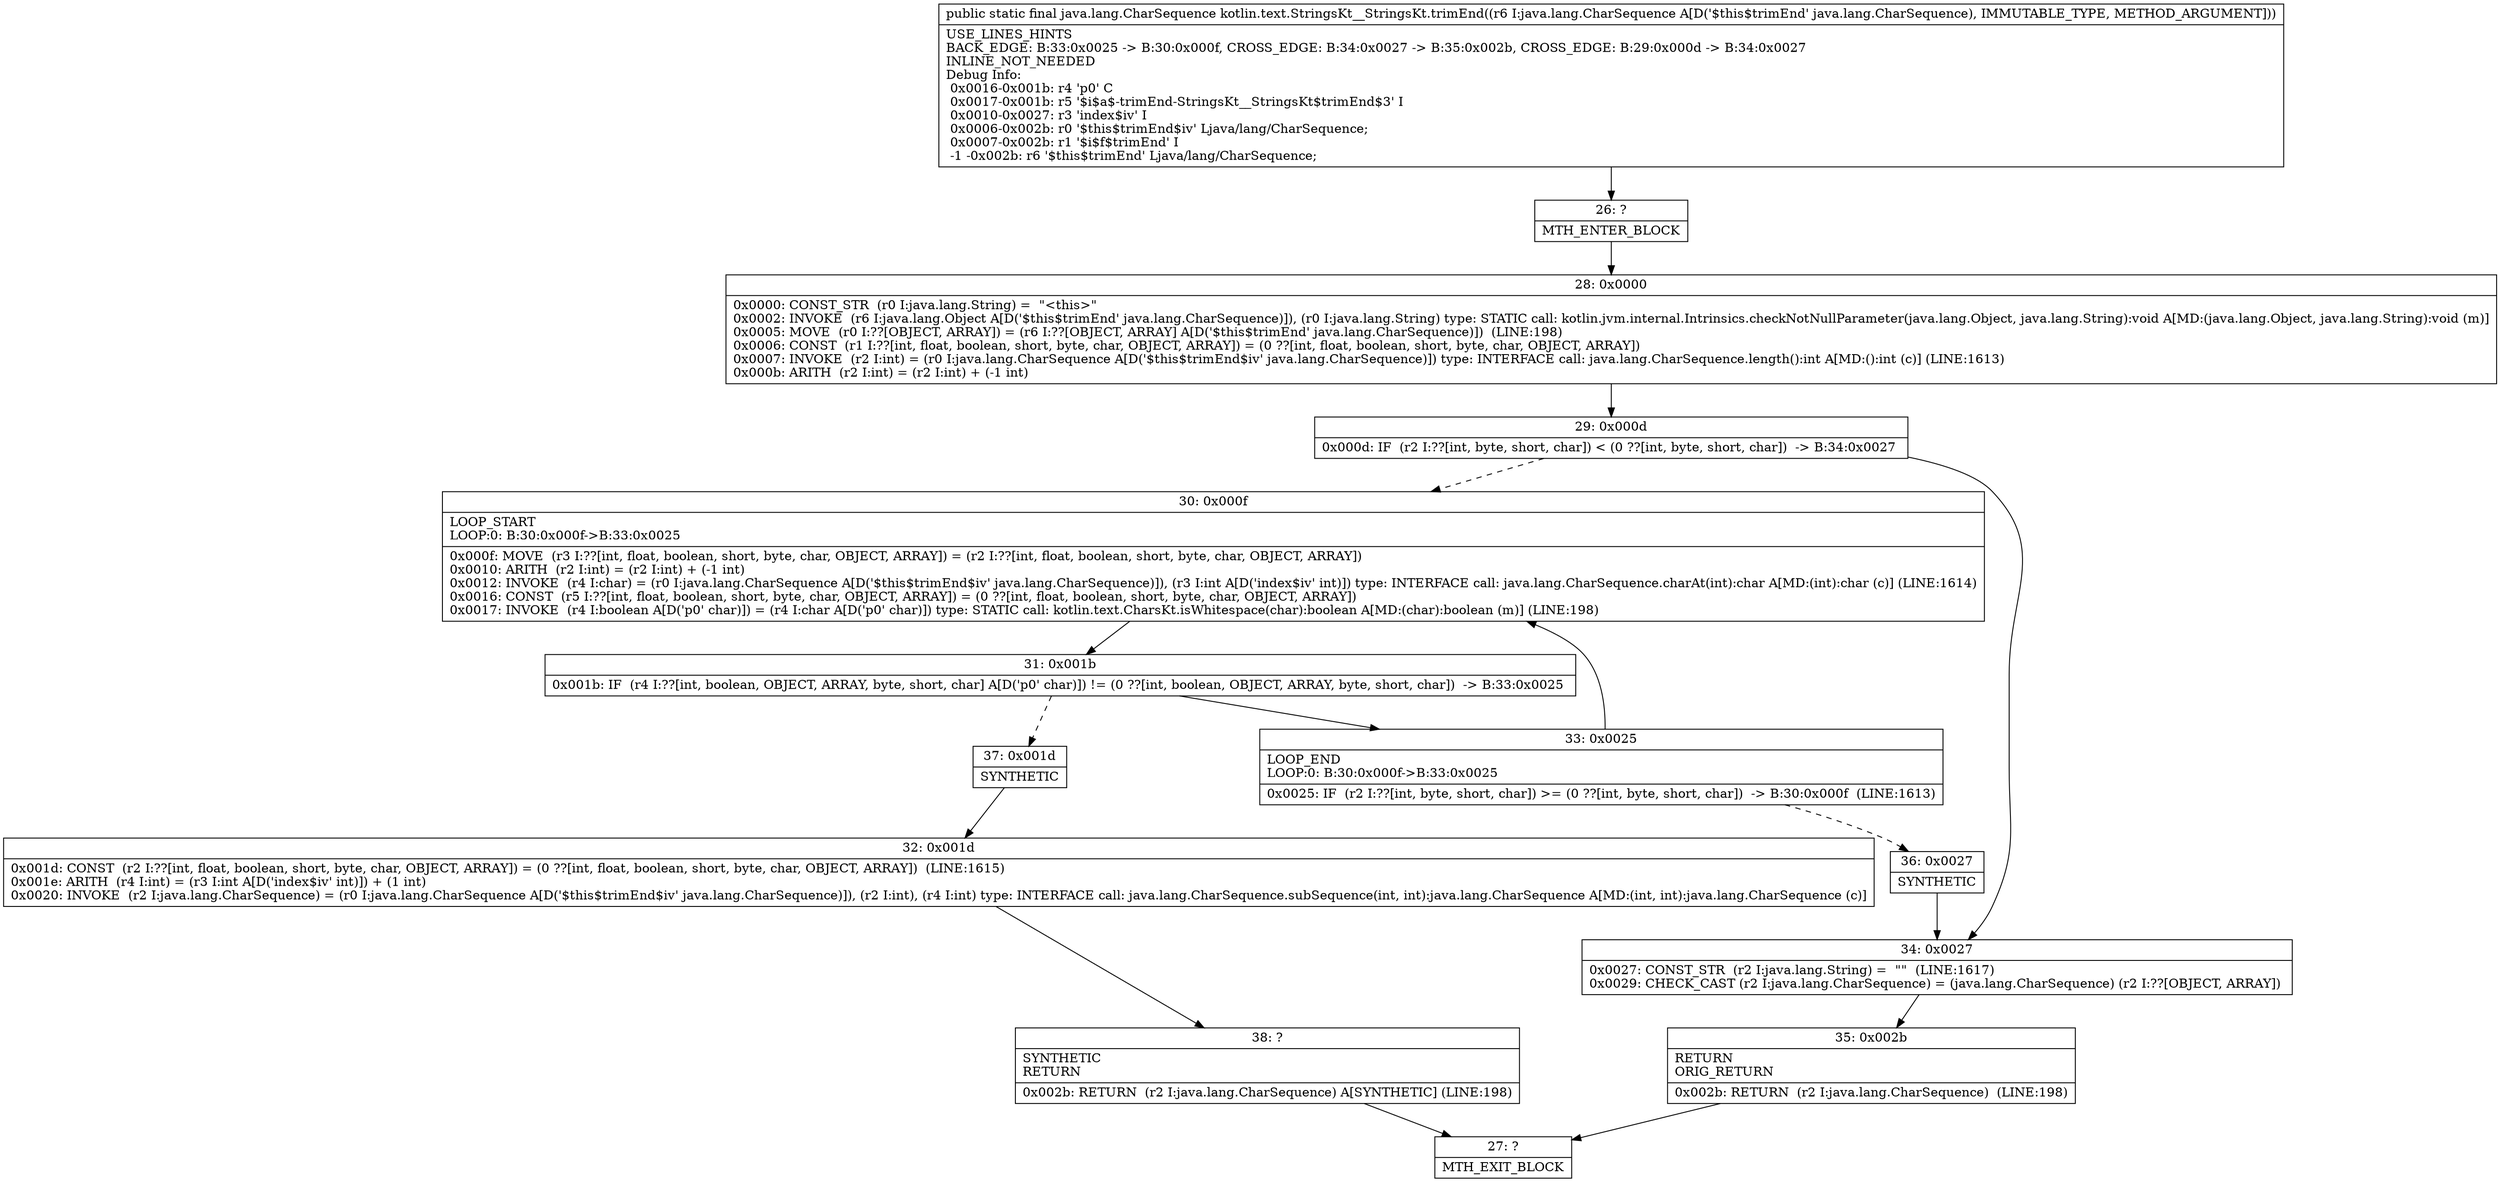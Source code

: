digraph "CFG forkotlin.text.StringsKt__StringsKt.trimEnd(Ljava\/lang\/CharSequence;)Ljava\/lang\/CharSequence;" {
Node_26 [shape=record,label="{26\:\ ?|MTH_ENTER_BLOCK\l}"];
Node_28 [shape=record,label="{28\:\ 0x0000|0x0000: CONST_STR  (r0 I:java.lang.String) =  \"\<this\>\" \l0x0002: INVOKE  (r6 I:java.lang.Object A[D('$this$trimEnd' java.lang.CharSequence)]), (r0 I:java.lang.String) type: STATIC call: kotlin.jvm.internal.Intrinsics.checkNotNullParameter(java.lang.Object, java.lang.String):void A[MD:(java.lang.Object, java.lang.String):void (m)]\l0x0005: MOVE  (r0 I:??[OBJECT, ARRAY]) = (r6 I:??[OBJECT, ARRAY] A[D('$this$trimEnd' java.lang.CharSequence)])  (LINE:198)\l0x0006: CONST  (r1 I:??[int, float, boolean, short, byte, char, OBJECT, ARRAY]) = (0 ??[int, float, boolean, short, byte, char, OBJECT, ARRAY]) \l0x0007: INVOKE  (r2 I:int) = (r0 I:java.lang.CharSequence A[D('$this$trimEnd$iv' java.lang.CharSequence)]) type: INTERFACE call: java.lang.CharSequence.length():int A[MD:():int (c)] (LINE:1613)\l0x000b: ARITH  (r2 I:int) = (r2 I:int) + (\-1 int) \l}"];
Node_29 [shape=record,label="{29\:\ 0x000d|0x000d: IF  (r2 I:??[int, byte, short, char]) \< (0 ??[int, byte, short, char])  \-\> B:34:0x0027 \l}"];
Node_30 [shape=record,label="{30\:\ 0x000f|LOOP_START\lLOOP:0: B:30:0x000f\-\>B:33:0x0025\l|0x000f: MOVE  (r3 I:??[int, float, boolean, short, byte, char, OBJECT, ARRAY]) = (r2 I:??[int, float, boolean, short, byte, char, OBJECT, ARRAY]) \l0x0010: ARITH  (r2 I:int) = (r2 I:int) + (\-1 int) \l0x0012: INVOKE  (r4 I:char) = (r0 I:java.lang.CharSequence A[D('$this$trimEnd$iv' java.lang.CharSequence)]), (r3 I:int A[D('index$iv' int)]) type: INTERFACE call: java.lang.CharSequence.charAt(int):char A[MD:(int):char (c)] (LINE:1614)\l0x0016: CONST  (r5 I:??[int, float, boolean, short, byte, char, OBJECT, ARRAY]) = (0 ??[int, float, boolean, short, byte, char, OBJECT, ARRAY]) \l0x0017: INVOKE  (r4 I:boolean A[D('p0' char)]) = (r4 I:char A[D('p0' char)]) type: STATIC call: kotlin.text.CharsKt.isWhitespace(char):boolean A[MD:(char):boolean (m)] (LINE:198)\l}"];
Node_31 [shape=record,label="{31\:\ 0x001b|0x001b: IF  (r4 I:??[int, boolean, OBJECT, ARRAY, byte, short, char] A[D('p0' char)]) != (0 ??[int, boolean, OBJECT, ARRAY, byte, short, char])  \-\> B:33:0x0025 \l}"];
Node_33 [shape=record,label="{33\:\ 0x0025|LOOP_END\lLOOP:0: B:30:0x000f\-\>B:33:0x0025\l|0x0025: IF  (r2 I:??[int, byte, short, char]) \>= (0 ??[int, byte, short, char])  \-\> B:30:0x000f  (LINE:1613)\l}"];
Node_36 [shape=record,label="{36\:\ 0x0027|SYNTHETIC\l}"];
Node_37 [shape=record,label="{37\:\ 0x001d|SYNTHETIC\l}"];
Node_32 [shape=record,label="{32\:\ 0x001d|0x001d: CONST  (r2 I:??[int, float, boolean, short, byte, char, OBJECT, ARRAY]) = (0 ??[int, float, boolean, short, byte, char, OBJECT, ARRAY])  (LINE:1615)\l0x001e: ARITH  (r4 I:int) = (r3 I:int A[D('index$iv' int)]) + (1 int) \l0x0020: INVOKE  (r2 I:java.lang.CharSequence) = (r0 I:java.lang.CharSequence A[D('$this$trimEnd$iv' java.lang.CharSequence)]), (r2 I:int), (r4 I:int) type: INTERFACE call: java.lang.CharSequence.subSequence(int, int):java.lang.CharSequence A[MD:(int, int):java.lang.CharSequence (c)]\l}"];
Node_38 [shape=record,label="{38\:\ ?|SYNTHETIC\lRETURN\l|0x002b: RETURN  (r2 I:java.lang.CharSequence) A[SYNTHETIC] (LINE:198)\l}"];
Node_27 [shape=record,label="{27\:\ ?|MTH_EXIT_BLOCK\l}"];
Node_34 [shape=record,label="{34\:\ 0x0027|0x0027: CONST_STR  (r2 I:java.lang.String) =  \"\"  (LINE:1617)\l0x0029: CHECK_CAST (r2 I:java.lang.CharSequence) = (java.lang.CharSequence) (r2 I:??[OBJECT, ARRAY]) \l}"];
Node_35 [shape=record,label="{35\:\ 0x002b|RETURN\lORIG_RETURN\l|0x002b: RETURN  (r2 I:java.lang.CharSequence)  (LINE:198)\l}"];
MethodNode[shape=record,label="{public static final java.lang.CharSequence kotlin.text.StringsKt__StringsKt.trimEnd((r6 I:java.lang.CharSequence A[D('$this$trimEnd' java.lang.CharSequence), IMMUTABLE_TYPE, METHOD_ARGUMENT]))  | USE_LINES_HINTS\lBACK_EDGE: B:33:0x0025 \-\> B:30:0x000f, CROSS_EDGE: B:34:0x0027 \-\> B:35:0x002b, CROSS_EDGE: B:29:0x000d \-\> B:34:0x0027\lINLINE_NOT_NEEDED\lDebug Info:\l  0x0016\-0x001b: r4 'p0' C\l  0x0017\-0x001b: r5 '$i$a$\-trimEnd\-StringsKt__StringsKt$trimEnd$3' I\l  0x0010\-0x0027: r3 'index$iv' I\l  0x0006\-0x002b: r0 '$this$trimEnd$iv' Ljava\/lang\/CharSequence;\l  0x0007\-0x002b: r1 '$i$f$trimEnd' I\l  \-1 \-0x002b: r6 '$this$trimEnd' Ljava\/lang\/CharSequence;\l}"];
MethodNode -> Node_26;Node_26 -> Node_28;
Node_28 -> Node_29;
Node_29 -> Node_30[style=dashed];
Node_29 -> Node_34;
Node_30 -> Node_31;
Node_31 -> Node_33;
Node_31 -> Node_37[style=dashed];
Node_33 -> Node_30;
Node_33 -> Node_36[style=dashed];
Node_36 -> Node_34;
Node_37 -> Node_32;
Node_32 -> Node_38;
Node_38 -> Node_27;
Node_34 -> Node_35;
Node_35 -> Node_27;
}

